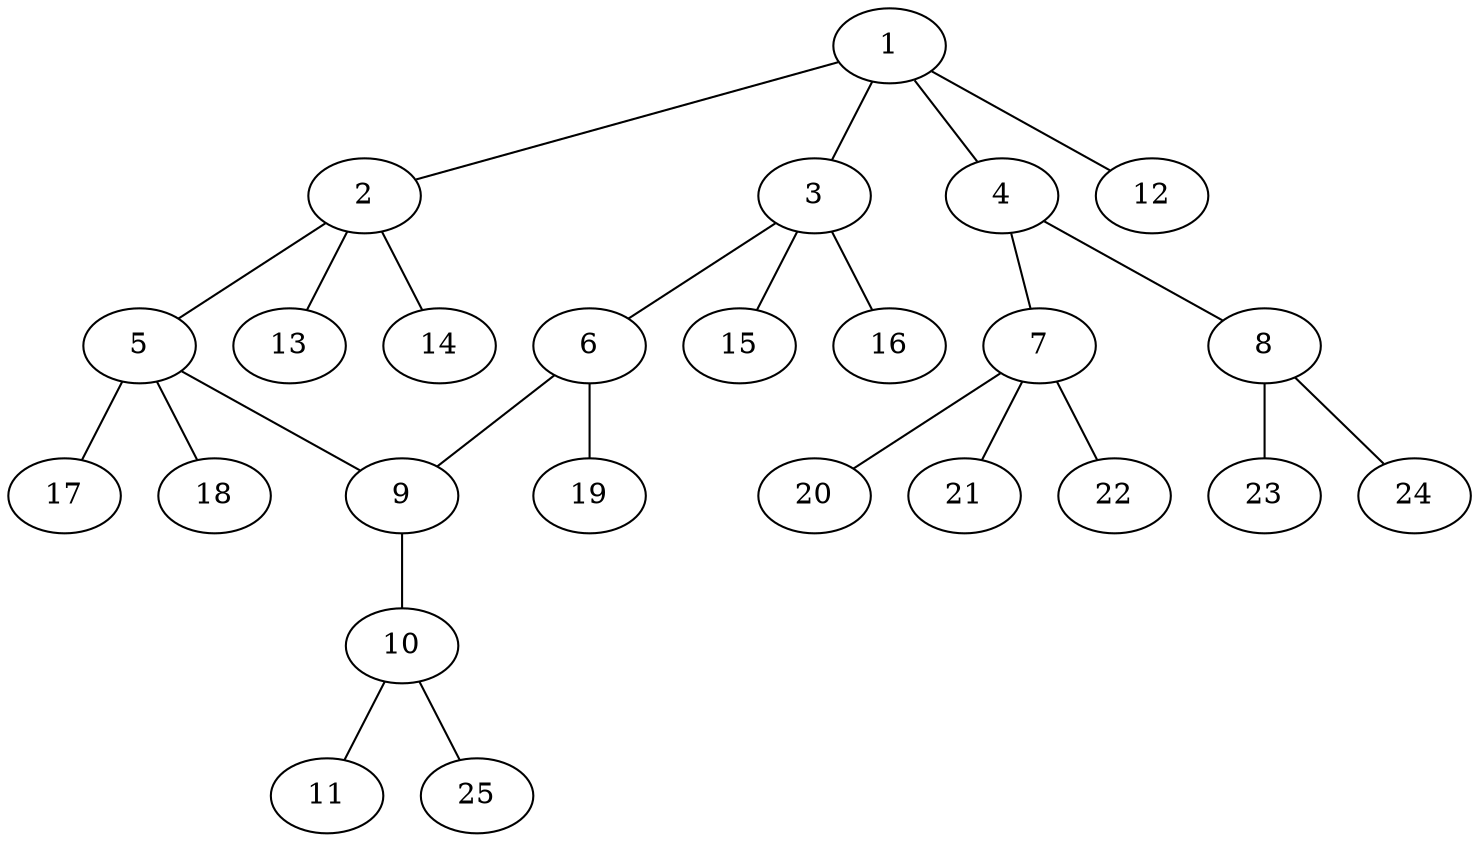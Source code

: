 graph molecule_3515 {
	1	 [chem=C];
	2	 [chem=C];
	1 -- 2	 [valence=1];
	3	 [chem=C];
	1 -- 3	 [valence=1];
	4	 [chem=C];
	1 -- 4	 [valence=1];
	12	 [chem=H];
	1 -- 12	 [valence=1];
	5	 [chem=C];
	2 -- 5	 [valence=1];
	13	 [chem=H];
	2 -- 13	 [valence=1];
	14	 [chem=H];
	2 -- 14	 [valence=1];
	6	 [chem=C];
	3 -- 6	 [valence=1];
	15	 [chem=H];
	3 -- 15	 [valence=1];
	16	 [chem=H];
	3 -- 16	 [valence=1];
	7	 [chem=C];
	4 -- 7	 [valence=1];
	8	 [chem=C];
	4 -- 8	 [valence=2];
	9	 [chem=C];
	5 -- 9	 [valence=1];
	17	 [chem=H];
	5 -- 17	 [valence=1];
	18	 [chem=H];
	5 -- 18	 [valence=1];
	6 -- 9	 [valence=2];
	19	 [chem=H];
	6 -- 19	 [valence=1];
	20	 [chem=H];
	7 -- 20	 [valence=1];
	21	 [chem=H];
	7 -- 21	 [valence=1];
	22	 [chem=H];
	7 -- 22	 [valence=1];
	23	 [chem=H];
	8 -- 23	 [valence=1];
	24	 [chem=H];
	8 -- 24	 [valence=1];
	10	 [chem=C];
	9 -- 10	 [valence=1];
	11	 [chem=O];
	10 -- 11	 [valence=2];
	25	 [chem=H];
	10 -- 25	 [valence=1];
}
